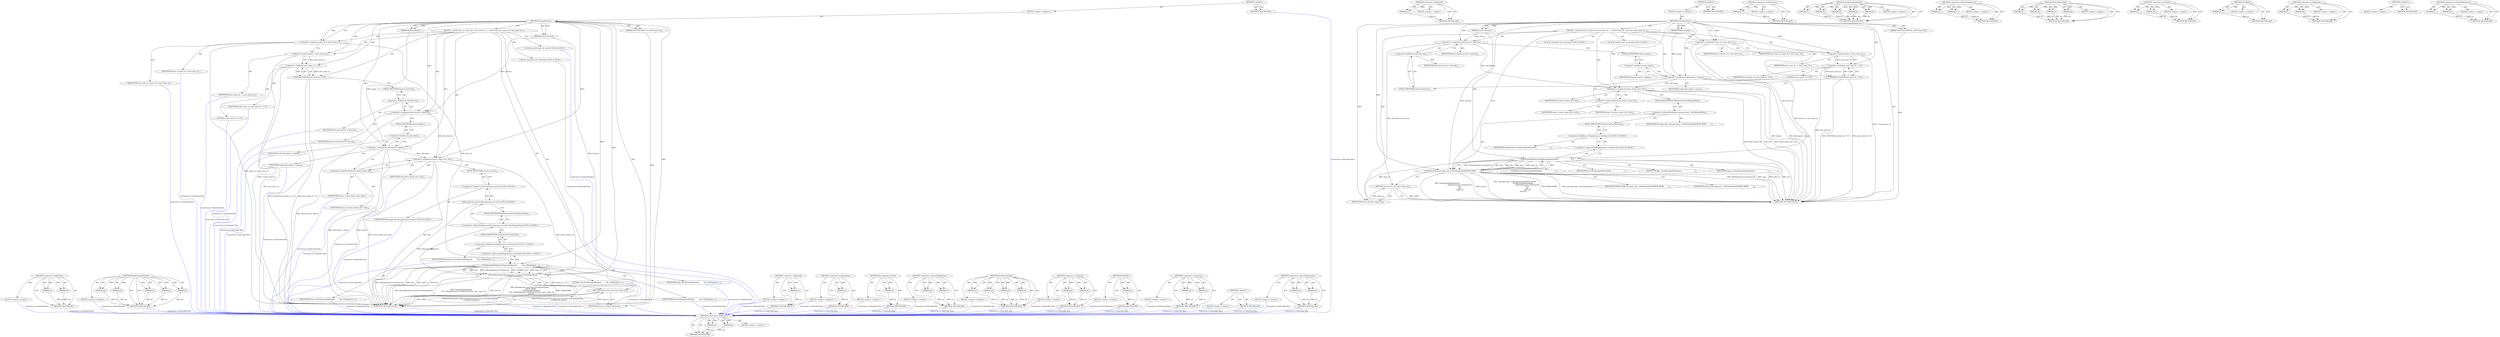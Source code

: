 digraph "&lt;operator&gt;.indirectIndexAccess" {
vulnerable_99 [label=<(METHOD,&lt;operator&gt;.fieldAccess)>];
vulnerable_100 [label=<(PARAM,p1)>];
vulnerable_101 [label=<(PARAM,p2)>];
vulnerable_102 [label=<(BLOCK,&lt;empty&gt;,&lt;empty&gt;)>];
vulnerable_103 [label=<(METHOD_RETURN,ANY)>];
vulnerable_129 [label=<(METHOD,&lt;operator&gt;.addressOf)>];
vulnerable_130 [label=<(PARAM,p1)>];
vulnerable_131 [label=<(BLOCK,&lt;empty&gt;,&lt;empty&gt;)>];
vulnerable_132 [label=<(METHOD_RETURN,ANY)>];
vulnerable_6 [label=<(METHOD,&lt;global&gt;)<SUB>1</SUB>>];
vulnerable_7 [label=<(BLOCK,&lt;empty&gt;,&lt;empty&gt;)<SUB>1</SUB>>];
vulnerable_8 [label=<(METHOD,ScheduleTimer)<SUB>1</SUB>>];
vulnerable_9 [label=<(PARAM,uint32 interval)<SUB>1</SUB>>];
vulnerable_10 [label=<(PARAM,NPBool repeat)<SUB>2</SUB>>];
vulnerable_11 [label=<(PARAM,void (*func)(NPP id, uint32 timer_id))<SUB>3</SUB>>];
vulnerable_12 [label=<(BLOCK,{
  uint32 timer_id;
  timer_id = next_timer_id...,{
  uint32 timer_id;
  timer_id = next_timer_id...)<SUB>3</SUB>>];
vulnerable_13 [label="<(LOCAL,uint32 timer_id: uint32)<SUB>4</SUB>>"];
vulnerable_14 [label=<(&lt;operator&gt;.assignment,timer_id = next_timer_id_)<SUB>5</SUB>>];
vulnerable_15 [label=<(IDENTIFIER,timer_id,timer_id = next_timer_id_)<SUB>5</SUB>>];
vulnerable_16 [label=<(IDENTIFIER,next_timer_id_,timer_id = next_timer_id_)<SUB>5</SUB>>];
vulnerable_17 [label=<(&lt;operator&gt;.preIncrement,++next_timer_id_)<SUB>6</SUB>>];
vulnerable_18 [label=<(IDENTIFIER,next_timer_id_,++next_timer_id_)<SUB>6</SUB>>];
vulnerable_19 [label=<(DCHECK,DCHECK(next_timer_id_ != 0))<SUB>7</SUB>>];
vulnerable_20 [label=<(&lt;operator&gt;.notEquals,next_timer_id_ != 0)<SUB>7</SUB>>];
vulnerable_21 [label=<(IDENTIFIER,next_timer_id_,next_timer_id_ != 0)<SUB>7</SUB>>];
vulnerable_22 [label=<(LITERAL,0,next_timer_id_ != 0)<SUB>7</SUB>>];
vulnerable_23 [label="<(LOCAL,TimerInfo info: TimerInfo)<SUB>9</SUB>>"];
vulnerable_24 [label=<(&lt;operator&gt;.assignment,info.interval = interval)<SUB>10</SUB>>];
vulnerable_25 [label=<(&lt;operator&gt;.fieldAccess,info.interval)<SUB>10</SUB>>];
vulnerable_26 [label=<(IDENTIFIER,info,info.interval = interval)<SUB>10</SUB>>];
vulnerable_27 [label=<(FIELD_IDENTIFIER,interval,interval)<SUB>10</SUB>>];
vulnerable_28 [label=<(IDENTIFIER,interval,info.interval = interval)<SUB>10</SUB>>];
vulnerable_29 [label=<(&lt;operator&gt;.assignment,info.repeat = repeat)<SUB>11</SUB>>];
vulnerable_30 [label=<(&lt;operator&gt;.fieldAccess,info.repeat)<SUB>11</SUB>>];
vulnerable_31 [label=<(IDENTIFIER,info,info.repeat = repeat)<SUB>11</SUB>>];
vulnerable_32 [label=<(FIELD_IDENTIFIER,repeat,repeat)<SUB>11</SUB>>];
vulnerable_33 [label=<(IDENTIFIER,repeat,info.repeat = repeat)<SUB>11</SUB>>];
vulnerable_34 [label=<(&lt;operator&gt;.assignment,timers_[timer_id] = info)<SUB>12</SUB>>];
vulnerable_35 [label=<(&lt;operator&gt;.indirectIndexAccess,timers_[timer_id])<SUB>12</SUB>>];
vulnerable_36 [label=<(IDENTIFIER,timers_,timers_[timer_id] = info)<SUB>12</SUB>>];
vulnerable_37 [label=<(IDENTIFIER,timer_id,timers_[timer_id] = info)<SUB>12</SUB>>];
vulnerable_38 [label=<(IDENTIFIER,info,timers_[timer_id] = info)<SUB>12</SUB>>];
vulnerable_39 [label=<(PostDelayedTask,message_loop_-&gt;PostDelayedTask(FROM_HERE,
     ...)<SUB>14</SUB>>];
vulnerable_40 [label=<(&lt;operator&gt;.indirectFieldAccess,message_loop_-&gt;PostDelayedTask)<SUB>14</SUB>>];
vulnerable_41 [label=<(IDENTIFIER,message_loop_,message_loop_-&gt;PostDelayedTask(FROM_HERE,
     ...)<SUB>14</SUB>>];
vulnerable_42 [label=<(FIELD_IDENTIFIER,PostDelayedTask,PostDelayedTask)<SUB>14</SUB>>];
vulnerable_43 [label=<(IDENTIFIER,FROM_HERE,message_loop_-&gt;PostDelayedTask(FROM_HERE,
     ...)<SUB>14</SUB>>];
vulnerable_44 [label=<(NewRunnableMethod,NewRunnableMethod(this,
                       ...)<SUB>15</SUB>>];
vulnerable_45 [label=<(LITERAL,this,NewRunnableMethod(this,
                       ...)<SUB>15</SUB>>];
vulnerable_46 [label="<(&lt;operator&gt;.addressOf,&amp;PluginInstance::OnTimerCall)<SUB>16</SUB>>"];
vulnerable_47 [label="<(&lt;operator&gt;.fieldAccess,PluginInstance::OnTimerCall)<SUB>16</SUB>>"];
vulnerable_48 [label=<(IDENTIFIER,PluginInstance,NewRunnableMethod(this,
                       ...)<SUB>16</SUB>>];
vulnerable_49 [label=<(FIELD_IDENTIFIER,OnTimerCall,OnTimerCall)<SUB>16</SUB>>];
vulnerable_50 [label=<(IDENTIFIER,func,NewRunnableMethod(this,
                       ...)<SUB>17</SUB>>];
vulnerable_51 [label=<(IDENTIFIER,npp_,NewRunnableMethod(this,
                       ...)<SUB>18</SUB>>];
vulnerable_52 [label=<(IDENTIFIER,timer_id,NewRunnableMethod(this,
                       ...)<SUB>19</SUB>>];
vulnerable_53 [label=<(IDENTIFIER,interval,message_loop_-&gt;PostDelayedTask(FROM_HERE,
     ...)<SUB>20</SUB>>];
vulnerable_54 [label=<(RETURN,return timer_id;,return timer_id;)<SUB>21</SUB>>];
vulnerable_55 [label=<(IDENTIFIER,timer_id,return timer_id;)<SUB>21</SUB>>];
vulnerable_56 [label=<(METHOD_RETURN,uint32)<SUB>1</SUB>>];
vulnerable_58 [label=<(METHOD_RETURN,ANY)<SUB>1</SUB>>];
vulnerable_86 [label=<(METHOD,&lt;operator&gt;.preIncrement)>];
vulnerable_87 [label=<(PARAM,p1)>];
vulnerable_88 [label=<(BLOCK,&lt;empty&gt;,&lt;empty&gt;)>];
vulnerable_89 [label=<(METHOD_RETURN,ANY)>];
vulnerable_121 [label=<(METHOD,NewRunnableMethod)>];
vulnerable_122 [label=<(PARAM,p1)>];
vulnerable_123 [label=<(PARAM,p2)>];
vulnerable_124 [label=<(PARAM,p3)>];
vulnerable_125 [label=<(PARAM,p4)>];
vulnerable_126 [label=<(PARAM,p5)>];
vulnerable_127 [label=<(BLOCK,&lt;empty&gt;,&lt;empty&gt;)>];
vulnerable_128 [label=<(METHOD_RETURN,ANY)>];
vulnerable_116 [label=<(METHOD,&lt;operator&gt;.indirectFieldAccess)>];
vulnerable_117 [label=<(PARAM,p1)>];
vulnerable_118 [label=<(PARAM,p2)>];
vulnerable_119 [label=<(BLOCK,&lt;empty&gt;,&lt;empty&gt;)>];
vulnerable_120 [label=<(METHOD_RETURN,ANY)>];
vulnerable_109 [label=<(METHOD,PostDelayedTask)>];
vulnerable_110 [label=<(PARAM,p1)>];
vulnerable_111 [label=<(PARAM,p2)>];
vulnerable_112 [label=<(PARAM,p3)>];
vulnerable_113 [label=<(PARAM,p4)>];
vulnerable_114 [label=<(BLOCK,&lt;empty&gt;,&lt;empty&gt;)>];
vulnerable_115 [label=<(METHOD_RETURN,ANY)>];
vulnerable_94 [label=<(METHOD,&lt;operator&gt;.notEquals)>];
vulnerable_95 [label=<(PARAM,p1)>];
vulnerable_96 [label=<(PARAM,p2)>];
vulnerable_97 [label=<(BLOCK,&lt;empty&gt;,&lt;empty&gt;)>];
vulnerable_98 [label=<(METHOD_RETURN,ANY)>];
vulnerable_90 [label=<(METHOD,DCHECK)>];
vulnerable_91 [label=<(PARAM,p1)>];
vulnerable_92 [label=<(BLOCK,&lt;empty&gt;,&lt;empty&gt;)>];
vulnerable_93 [label=<(METHOD_RETURN,ANY)>];
vulnerable_81 [label=<(METHOD,&lt;operator&gt;.assignment)>];
vulnerable_82 [label=<(PARAM,p1)>];
vulnerable_83 [label=<(PARAM,p2)>];
vulnerable_84 [label=<(BLOCK,&lt;empty&gt;,&lt;empty&gt;)>];
vulnerable_85 [label=<(METHOD_RETURN,ANY)>];
vulnerable_75 [label=<(METHOD,&lt;global&gt;)<SUB>1</SUB>>];
vulnerable_76 [label=<(BLOCK,&lt;empty&gt;,&lt;empty&gt;)>];
vulnerable_77 [label=<(METHOD_RETURN,ANY)>];
vulnerable_104 [label=<(METHOD,&lt;operator&gt;.indirectIndexAccess)>];
vulnerable_105 [label=<(PARAM,p1)>];
vulnerable_106 [label=<(PARAM,p2)>];
vulnerable_107 [label=<(BLOCK,&lt;empty&gt;,&lt;empty&gt;)>];
vulnerable_108 [label=<(METHOD_RETURN,ANY)>];
fixed_102 [label=<(METHOD,&lt;operator&gt;.fieldAccess)>];
fixed_103 [label=<(PARAM,p1)>];
fixed_104 [label=<(PARAM,p2)>];
fixed_105 [label=<(BLOCK,&lt;empty&gt;,&lt;empty&gt;)>];
fixed_106 [label=<(METHOD_RETURN,ANY)>];
fixed_128 [label=<(METHOD,NewRunnableMethod)>];
fixed_129 [label=<(PARAM,p1)>];
fixed_130 [label=<(PARAM,p2)>];
fixed_131 [label=<(PARAM,p3)>];
fixed_132 [label=<(PARAM,p4)>];
fixed_133 [label=<(PARAM,p5)>];
fixed_134 [label=<(BLOCK,&lt;empty&gt;,&lt;empty&gt;)>];
fixed_135 [label=<(METHOD_RETURN,ANY)>];
fixed_6 [label=<(METHOD,&lt;global&gt;)<SUB>1</SUB>>];
fixed_7 [label=<(BLOCK,&lt;empty&gt;,&lt;empty&gt;)<SUB>1</SUB>>];
fixed_8 [label=<(METHOD,ScheduleTimer)<SUB>1</SUB>>];
fixed_9 [label=<(PARAM,uint32 interval)<SUB>1</SUB>>];
fixed_10 [label=<(PARAM,NPBool repeat)<SUB>2</SUB>>];
fixed_11 [label=<(PARAM,void (*func)(NPP id, uint32 timer_id))<SUB>3</SUB>>];
fixed_12 [label=<(BLOCK,{
  uint32 timer_id;
  timer_id = next_timer_id...,{
  uint32 timer_id;
  timer_id = next_timer_id...)<SUB>3</SUB>>];
fixed_13 [label="<(LOCAL,uint32 timer_id: uint32)<SUB>4</SUB>>"];
fixed_14 [label=<(&lt;operator&gt;.assignment,timer_id = next_timer_id_)<SUB>5</SUB>>];
fixed_15 [label=<(IDENTIFIER,timer_id,timer_id = next_timer_id_)<SUB>5</SUB>>];
fixed_16 [label=<(IDENTIFIER,next_timer_id_,timer_id = next_timer_id_)<SUB>5</SUB>>];
fixed_17 [label=<(&lt;operator&gt;.preIncrement,++next_timer_id_)<SUB>6</SUB>>];
fixed_18 [label=<(IDENTIFIER,next_timer_id_,++next_timer_id_)<SUB>6</SUB>>];
fixed_19 [label=<(DCHECK,DCHECK(next_timer_id_ != 0))<SUB>7</SUB>>];
fixed_20 [label=<(&lt;operator&gt;.notEquals,next_timer_id_ != 0)<SUB>7</SUB>>];
fixed_21 [label=<(IDENTIFIER,next_timer_id_,next_timer_id_ != 0)<SUB>7</SUB>>];
fixed_22 [label=<(LITERAL,0,next_timer_id_ != 0)<SUB>7</SUB>>];
fixed_23 [label="<(LOCAL,TimerInfo info: TimerInfo)<SUB>9</SUB>>"];
fixed_24 [label=<(&lt;operator&gt;.assignment,info.interval = interval)<SUB>10</SUB>>];
fixed_25 [label=<(&lt;operator&gt;.fieldAccess,info.interval)<SUB>10</SUB>>];
fixed_26 [label=<(IDENTIFIER,info,info.interval = interval)<SUB>10</SUB>>];
fixed_27 [label=<(FIELD_IDENTIFIER,interval,interval)<SUB>10</SUB>>];
fixed_28 [label=<(IDENTIFIER,interval,info.interval = interval)<SUB>10</SUB>>];
fixed_29 [label=<(&lt;operator&gt;.assignment,info.repeat = repeat)<SUB>11</SUB>>];
fixed_30 [label=<(&lt;operator&gt;.fieldAccess,info.repeat)<SUB>11</SUB>>];
fixed_31 [label=<(IDENTIFIER,info,info.repeat = repeat)<SUB>11</SUB>>];
fixed_32 [label=<(FIELD_IDENTIFIER,repeat,repeat)<SUB>11</SUB>>];
fixed_33 [label=<(IDENTIFIER,repeat,info.repeat = repeat)<SUB>11</SUB>>];
fixed_34 [label=<(&lt;operator&gt;.assignment,timers_[timer_id] = info)<SUB>12</SUB>>];
fixed_35 [label=<(&lt;operator&gt;.indirectIndexAccess,timers_[timer_id])<SUB>12</SUB>>];
fixed_36 [label=<(IDENTIFIER,timers_,timers_[timer_id] = info)<SUB>12</SUB>>];
fixed_37 [label=<(IDENTIFIER,timer_id,timers_[timer_id] = info)<SUB>12</SUB>>];
fixed_38 [label=<(IDENTIFIER,info,timers_[timer_id] = info)<SUB>12</SUB>>];
fixed_39 [label="<(PostDelayedTask,MessageLoop::current()-&gt;PostDelayedTask(
      ...)<SUB>14</SUB>>"];
fixed_40 [label="<(&lt;operator&gt;.indirectFieldAccess,MessageLoop::current()-&gt;PostDelayedTask)<SUB>14</SUB>>"];
fixed_41 [label="<(MessageLoop.current,MessageLoop::current())<SUB>14</SUB>>"];
fixed_42 [label="<(&lt;operator&gt;.fieldAccess,MessageLoop::current)<SUB>14</SUB>>"];
fixed_43 [label="<(IDENTIFIER,MessageLoop,MessageLoop::current())<SUB>14</SUB>>"];
fixed_44 [label=<(FIELD_IDENTIFIER,current,current)<SUB>14</SUB>>];
fixed_45 [label=<(FIELD_IDENTIFIER,PostDelayedTask,PostDelayedTask)<SUB>14</SUB>>];
fixed_46 [label="<(IDENTIFIER,FROM_HERE,MessageLoop::current()-&gt;PostDelayedTask(
      ...)<SUB>15</SUB>>"];
fixed_47 [label=<(NewRunnableMethod,NewRunnableMethod(
          this, &amp;PluginInsta...)<SUB>16</SUB>>];
fixed_48 [label=<(LITERAL,this,NewRunnableMethod(
          this, &amp;PluginInsta...)<SUB>17</SUB>>];
fixed_49 [label="<(&lt;operator&gt;.addressOf,&amp;PluginInstance::OnTimerCall)<SUB>17</SUB>>"];
fixed_50 [label="<(&lt;operator&gt;.fieldAccess,PluginInstance::OnTimerCall)<SUB>17</SUB>>"];
fixed_51 [label=<(IDENTIFIER,PluginInstance,NewRunnableMethod(
          this, &amp;PluginInsta...)<SUB>17</SUB>>];
fixed_52 [label=<(FIELD_IDENTIFIER,OnTimerCall,OnTimerCall)<SUB>17</SUB>>];
fixed_53 [label=<(IDENTIFIER,func,NewRunnableMethod(
          this, &amp;PluginInsta...)<SUB>17</SUB>>];
fixed_54 [label=<(IDENTIFIER,npp_,NewRunnableMethod(
          this, &amp;PluginInsta...)<SUB>17</SUB>>];
fixed_55 [label=<(IDENTIFIER,timer_id,NewRunnableMethod(
          this, &amp;PluginInsta...)<SUB>17</SUB>>];
fixed_56 [label="<(IDENTIFIER,interval,MessageLoop::current()-&gt;PostDelayedTask(
      ...)<SUB>18</SUB>>"];
fixed_57 [label=<(RETURN,return timer_id;,return timer_id;)<SUB>19</SUB>>];
fixed_58 [label=<(IDENTIFIER,timer_id,return timer_id;)<SUB>19</SUB>>];
fixed_59 [label=<(METHOD_RETURN,uint32)<SUB>1</SUB>>];
fixed_61 [label=<(METHOD_RETURN,ANY)<SUB>1</SUB>>];
fixed_136 [label=<(METHOD,&lt;operator&gt;.addressOf)>];
fixed_137 [label=<(PARAM,p1)>];
fixed_138 [label=<(BLOCK,&lt;empty&gt;,&lt;empty&gt;)>];
fixed_139 [label=<(METHOD_RETURN,ANY)>];
fixed_89 [label=<(METHOD,&lt;operator&gt;.preIncrement)>];
fixed_90 [label=<(PARAM,p1)>];
fixed_91 [label=<(BLOCK,&lt;empty&gt;,&lt;empty&gt;)>];
fixed_92 [label=<(METHOD_RETURN,ANY)>];
fixed_124 [label=<(METHOD,MessageLoop.current)>];
fixed_125 [label=<(PARAM,p1)>];
fixed_126 [label=<(BLOCK,&lt;empty&gt;,&lt;empty&gt;)>];
fixed_127 [label=<(METHOD_RETURN,ANY)>];
fixed_119 [label=<(METHOD,&lt;operator&gt;.indirectFieldAccess)>];
fixed_120 [label=<(PARAM,p1)>];
fixed_121 [label=<(PARAM,p2)>];
fixed_122 [label=<(BLOCK,&lt;empty&gt;,&lt;empty&gt;)>];
fixed_123 [label=<(METHOD_RETURN,ANY)>];
fixed_112 [label=<(METHOD,PostDelayedTask)>];
fixed_113 [label=<(PARAM,p1)>];
fixed_114 [label=<(PARAM,p2)>];
fixed_115 [label=<(PARAM,p3)>];
fixed_116 [label=<(PARAM,p4)>];
fixed_117 [label=<(BLOCK,&lt;empty&gt;,&lt;empty&gt;)>];
fixed_118 [label=<(METHOD_RETURN,ANY)>];
fixed_97 [label=<(METHOD,&lt;operator&gt;.notEquals)>];
fixed_98 [label=<(PARAM,p1)>];
fixed_99 [label=<(PARAM,p2)>];
fixed_100 [label=<(BLOCK,&lt;empty&gt;,&lt;empty&gt;)>];
fixed_101 [label=<(METHOD_RETURN,ANY)>];
fixed_93 [label=<(METHOD,DCHECK)>];
fixed_94 [label=<(PARAM,p1)>];
fixed_95 [label=<(BLOCK,&lt;empty&gt;,&lt;empty&gt;)>];
fixed_96 [label=<(METHOD_RETURN,ANY)>];
fixed_84 [label=<(METHOD,&lt;operator&gt;.assignment)>];
fixed_85 [label=<(PARAM,p1)>];
fixed_86 [label=<(PARAM,p2)>];
fixed_87 [label=<(BLOCK,&lt;empty&gt;,&lt;empty&gt;)>];
fixed_88 [label=<(METHOD_RETURN,ANY)>];
fixed_78 [label=<(METHOD,&lt;global&gt;)<SUB>1</SUB>>];
fixed_79 [label=<(BLOCK,&lt;empty&gt;,&lt;empty&gt;)>];
fixed_80 [label=<(METHOD_RETURN,ANY)>];
fixed_107 [label=<(METHOD,&lt;operator&gt;.indirectIndexAccess)>];
fixed_108 [label=<(PARAM,p1)>];
fixed_109 [label=<(PARAM,p2)>];
fixed_110 [label=<(BLOCK,&lt;empty&gt;,&lt;empty&gt;)>];
fixed_111 [label=<(METHOD_RETURN,ANY)>];
vulnerable_99 -> vulnerable_100  [key=0, label="AST: "];
vulnerable_99 -> vulnerable_100  [key=1, label="DDG: "];
vulnerable_99 -> vulnerable_102  [key=0, label="AST: "];
vulnerable_99 -> vulnerable_101  [key=0, label="AST: "];
vulnerable_99 -> vulnerable_101  [key=1, label="DDG: "];
vulnerable_99 -> vulnerable_103  [key=0, label="AST: "];
vulnerable_99 -> vulnerable_103  [key=1, label="CFG: "];
vulnerable_100 -> vulnerable_103  [key=0, label="DDG: p1"];
vulnerable_101 -> vulnerable_103  [key=0, label="DDG: p2"];
vulnerable_129 -> vulnerable_130  [key=0, label="AST: "];
vulnerable_129 -> vulnerable_130  [key=1, label="DDG: "];
vulnerable_129 -> vulnerable_131  [key=0, label="AST: "];
vulnerable_129 -> vulnerable_132  [key=0, label="AST: "];
vulnerable_129 -> vulnerable_132  [key=1, label="CFG: "];
vulnerable_130 -> vulnerable_132  [key=0, label="DDG: p1"];
vulnerable_6 -> vulnerable_7  [key=0, label="AST: "];
vulnerable_6 -> vulnerable_58  [key=0, label="AST: "];
vulnerable_6 -> vulnerable_58  [key=1, label="CFG: "];
vulnerable_7 -> vulnerable_8  [key=0, label="AST: "];
vulnerable_8 -> vulnerable_9  [key=0, label="AST: "];
vulnerable_8 -> vulnerable_9  [key=1, label="DDG: "];
vulnerable_8 -> vulnerable_10  [key=0, label="AST: "];
vulnerable_8 -> vulnerable_10  [key=1, label="DDG: "];
vulnerable_8 -> vulnerable_11  [key=0, label="AST: "];
vulnerable_8 -> vulnerable_11  [key=1, label="DDG: "];
vulnerable_8 -> vulnerable_12  [key=0, label="AST: "];
vulnerable_8 -> vulnerable_56  [key=0, label="AST: "];
vulnerable_8 -> vulnerable_14  [key=0, label="CFG: "];
vulnerable_8 -> vulnerable_14  [key=1, label="DDG: "];
vulnerable_8 -> vulnerable_24  [key=0, label="DDG: "];
vulnerable_8 -> vulnerable_29  [key=0, label="DDG: "];
vulnerable_8 -> vulnerable_34  [key=0, label="DDG: "];
vulnerable_8 -> vulnerable_17  [key=0, label="DDG: "];
vulnerable_8 -> vulnerable_39  [key=0, label="DDG: "];
vulnerable_8 -> vulnerable_55  [key=0, label="DDG: "];
vulnerable_8 -> vulnerable_20  [key=0, label="DDG: "];
vulnerable_8 -> vulnerable_44  [key=0, label="DDG: "];
vulnerable_9 -> vulnerable_24  [key=0, label="DDG: interval"];
vulnerable_9 -> vulnerable_39  [key=0, label="DDG: interval"];
vulnerable_10 -> vulnerable_29  [key=0, label="DDG: repeat"];
vulnerable_11 -> vulnerable_56  [key=0, label="DDG: "];
vulnerable_12 -> vulnerable_13  [key=0, label="AST: "];
vulnerable_12 -> vulnerable_14  [key=0, label="AST: "];
vulnerable_12 -> vulnerable_17  [key=0, label="AST: "];
vulnerable_12 -> vulnerable_19  [key=0, label="AST: "];
vulnerable_12 -> vulnerable_23  [key=0, label="AST: "];
vulnerable_12 -> vulnerable_24  [key=0, label="AST: "];
vulnerable_12 -> vulnerable_29  [key=0, label="AST: "];
vulnerable_12 -> vulnerable_34  [key=0, label="AST: "];
vulnerable_12 -> vulnerable_39  [key=0, label="AST: "];
vulnerable_12 -> vulnerable_54  [key=0, label="AST: "];
vulnerable_14 -> vulnerable_15  [key=0, label="AST: "];
vulnerable_14 -> vulnerable_16  [key=0, label="AST: "];
vulnerable_14 -> vulnerable_17  [key=0, label="CFG: "];
vulnerable_14 -> vulnerable_56  [key=0, label="DDG: timer_id = next_timer_id_"];
vulnerable_14 -> vulnerable_44  [key=0, label="DDG: timer_id"];
vulnerable_17 -> vulnerable_18  [key=0, label="AST: "];
vulnerable_17 -> vulnerable_20  [key=0, label="CFG: "];
vulnerable_17 -> vulnerable_20  [key=1, label="DDG: next_timer_id_"];
vulnerable_17 -> vulnerable_56  [key=0, label="DDG: ++next_timer_id_"];
vulnerable_19 -> vulnerable_20  [key=0, label="AST: "];
vulnerable_19 -> vulnerable_27  [key=0, label="CFG: "];
vulnerable_19 -> vulnerable_56  [key=0, label="DDG: next_timer_id_ != 0"];
vulnerable_19 -> vulnerable_56  [key=1, label="DDG: DCHECK(next_timer_id_ != 0)"];
vulnerable_20 -> vulnerable_21  [key=0, label="AST: "];
vulnerable_20 -> vulnerable_22  [key=0, label="AST: "];
vulnerable_20 -> vulnerable_19  [key=0, label="CFG: "];
vulnerable_20 -> vulnerable_19  [key=1, label="DDG: next_timer_id_"];
vulnerable_20 -> vulnerable_19  [key=2, label="DDG: 0"];
vulnerable_20 -> vulnerable_56  [key=0, label="DDG: next_timer_id_"];
vulnerable_24 -> vulnerable_25  [key=0, label="AST: "];
vulnerable_24 -> vulnerable_28  [key=0, label="AST: "];
vulnerable_24 -> vulnerable_32  [key=0, label="CFG: "];
vulnerable_24 -> vulnerable_56  [key=0, label="DDG: info.interval = interval"];
vulnerable_24 -> vulnerable_34  [key=0, label="DDG: info.interval"];
vulnerable_25 -> vulnerable_26  [key=0, label="AST: "];
vulnerable_25 -> vulnerable_27  [key=0, label="AST: "];
vulnerable_25 -> vulnerable_24  [key=0, label="CFG: "];
vulnerable_27 -> vulnerable_25  [key=0, label="CFG: "];
vulnerable_29 -> vulnerable_30  [key=0, label="AST: "];
vulnerable_29 -> vulnerable_33  [key=0, label="AST: "];
vulnerable_29 -> vulnerable_35  [key=0, label="CFG: "];
vulnerable_29 -> vulnerable_56  [key=0, label="DDG: repeat"];
vulnerable_29 -> vulnerable_56  [key=1, label="DDG: info.repeat = repeat"];
vulnerable_29 -> vulnerable_34  [key=0, label="DDG: info.repeat"];
vulnerable_30 -> vulnerable_31  [key=0, label="AST: "];
vulnerable_30 -> vulnerable_32  [key=0, label="AST: "];
vulnerable_30 -> vulnerable_29  [key=0, label="CFG: "];
vulnerable_32 -> vulnerable_30  [key=0, label="CFG: "];
vulnerable_34 -> vulnerable_35  [key=0, label="AST: "];
vulnerable_34 -> vulnerable_38  [key=0, label="AST: "];
vulnerable_34 -> vulnerable_42  [key=0, label="CFG: "];
vulnerable_34 -> vulnerable_56  [key=0, label="DDG: timers_[timer_id]"];
vulnerable_34 -> vulnerable_56  [key=1, label="DDG: info"];
vulnerable_34 -> vulnerable_56  [key=2, label="DDG: timers_[timer_id] = info"];
vulnerable_35 -> vulnerable_36  [key=0, label="AST: "];
vulnerable_35 -> vulnerable_37  [key=0, label="AST: "];
vulnerable_35 -> vulnerable_34  [key=0, label="CFG: "];
vulnerable_39 -> vulnerable_40  [key=0, label="AST: "];
vulnerable_39 -> vulnerable_43  [key=0, label="AST: "];
vulnerable_39 -> vulnerable_44  [key=0, label="AST: "];
vulnerable_39 -> vulnerable_53  [key=0, label="AST: "];
vulnerable_39 -> vulnerable_54  [key=0, label="CFG: "];
vulnerable_39 -> vulnerable_56  [key=0, label="DDG: message_loop_-&gt;PostDelayedTask"];
vulnerable_39 -> vulnerable_56  [key=1, label="DDG: NewRunnableMethod(this,
                                                   &amp;PluginInstance::OnTimerCall,
                                                   func,
                                                   npp_,
                                                   timer_id)"];
vulnerable_39 -> vulnerable_56  [key=2, label="DDG: interval"];
vulnerable_39 -> vulnerable_56  [key=3, label="DDG: message_loop_-&gt;PostDelayedTask(FROM_HERE,
                                 NewRunnableMethod(this,
                                                   &amp;PluginInstance::OnTimerCall,
                                                   func,
                                                   npp_,
                                                   timer_id),
                                 interval)"];
vulnerable_39 -> vulnerable_56  [key=4, label="DDG: FROM_HERE"];
vulnerable_40 -> vulnerable_41  [key=0, label="AST: "];
vulnerable_40 -> vulnerable_42  [key=0, label="AST: "];
vulnerable_40 -> vulnerable_49  [key=0, label="CFG: "];
vulnerable_42 -> vulnerable_40  [key=0, label="CFG: "];
vulnerable_44 -> vulnerable_45  [key=0, label="AST: "];
vulnerable_44 -> vulnerable_46  [key=0, label="AST: "];
vulnerable_44 -> vulnerable_50  [key=0, label="AST: "];
vulnerable_44 -> vulnerable_51  [key=0, label="AST: "];
vulnerable_44 -> vulnerable_52  [key=0, label="AST: "];
vulnerable_44 -> vulnerable_39  [key=0, label="CFG: "];
vulnerable_44 -> vulnerable_39  [key=1, label="DDG: &amp;PluginInstance::OnTimerCall"];
vulnerable_44 -> vulnerable_39  [key=2, label="DDG: this"];
vulnerable_44 -> vulnerable_39  [key=3, label="DDG: func"];
vulnerable_44 -> vulnerable_39  [key=4, label="DDG: timer_id"];
vulnerable_44 -> vulnerable_39  [key=5, label="DDG: npp_"];
vulnerable_44 -> vulnerable_56  [key=0, label="DDG: &amp;PluginInstance::OnTimerCall"];
vulnerable_44 -> vulnerable_56  [key=1, label="DDG: npp_"];
vulnerable_44 -> vulnerable_56  [key=2, label="DDG: timer_id"];
vulnerable_44 -> vulnerable_56  [key=3, label="DDG: func"];
vulnerable_44 -> vulnerable_55  [key=0, label="DDG: timer_id"];
vulnerable_46 -> vulnerable_47  [key=0, label="AST: "];
vulnerable_46 -> vulnerable_44  [key=0, label="CFG: "];
vulnerable_47 -> vulnerable_48  [key=0, label="AST: "];
vulnerable_47 -> vulnerable_49  [key=0, label="AST: "];
vulnerable_47 -> vulnerable_46  [key=0, label="CFG: "];
vulnerable_49 -> vulnerable_47  [key=0, label="CFG: "];
vulnerable_54 -> vulnerable_55  [key=0, label="AST: "];
vulnerable_54 -> vulnerable_56  [key=0, label="CFG: "];
vulnerable_54 -> vulnerable_56  [key=1, label="DDG: &lt;RET&gt;"];
vulnerable_55 -> vulnerable_54  [key=0, label="DDG: timer_id"];
vulnerable_86 -> vulnerable_87  [key=0, label="AST: "];
vulnerable_86 -> vulnerable_87  [key=1, label="DDG: "];
vulnerable_86 -> vulnerable_88  [key=0, label="AST: "];
vulnerable_86 -> vulnerable_89  [key=0, label="AST: "];
vulnerable_86 -> vulnerable_89  [key=1, label="CFG: "];
vulnerable_87 -> vulnerable_89  [key=0, label="DDG: p1"];
vulnerable_121 -> vulnerable_122  [key=0, label="AST: "];
vulnerable_121 -> vulnerable_122  [key=1, label="DDG: "];
vulnerable_121 -> vulnerable_127  [key=0, label="AST: "];
vulnerable_121 -> vulnerable_123  [key=0, label="AST: "];
vulnerable_121 -> vulnerable_123  [key=1, label="DDG: "];
vulnerable_121 -> vulnerable_128  [key=0, label="AST: "];
vulnerable_121 -> vulnerable_128  [key=1, label="CFG: "];
vulnerable_121 -> vulnerable_124  [key=0, label="AST: "];
vulnerable_121 -> vulnerable_124  [key=1, label="DDG: "];
vulnerable_121 -> vulnerable_125  [key=0, label="AST: "];
vulnerable_121 -> vulnerable_125  [key=1, label="DDG: "];
vulnerable_121 -> vulnerable_126  [key=0, label="AST: "];
vulnerable_121 -> vulnerable_126  [key=1, label="DDG: "];
vulnerable_122 -> vulnerable_128  [key=0, label="DDG: p1"];
vulnerable_123 -> vulnerable_128  [key=0, label="DDG: p2"];
vulnerable_124 -> vulnerable_128  [key=0, label="DDG: p3"];
vulnerable_125 -> vulnerable_128  [key=0, label="DDG: p4"];
vulnerable_126 -> vulnerable_128  [key=0, label="DDG: p5"];
vulnerable_116 -> vulnerable_117  [key=0, label="AST: "];
vulnerable_116 -> vulnerable_117  [key=1, label="DDG: "];
vulnerable_116 -> vulnerable_119  [key=0, label="AST: "];
vulnerable_116 -> vulnerable_118  [key=0, label="AST: "];
vulnerable_116 -> vulnerable_118  [key=1, label="DDG: "];
vulnerable_116 -> vulnerable_120  [key=0, label="AST: "];
vulnerable_116 -> vulnerable_120  [key=1, label="CFG: "];
vulnerable_117 -> vulnerable_120  [key=0, label="DDG: p1"];
vulnerable_118 -> vulnerable_120  [key=0, label="DDG: p2"];
vulnerable_109 -> vulnerable_110  [key=0, label="AST: "];
vulnerable_109 -> vulnerable_110  [key=1, label="DDG: "];
vulnerable_109 -> vulnerable_114  [key=0, label="AST: "];
vulnerable_109 -> vulnerable_111  [key=0, label="AST: "];
vulnerable_109 -> vulnerable_111  [key=1, label="DDG: "];
vulnerable_109 -> vulnerable_115  [key=0, label="AST: "];
vulnerable_109 -> vulnerable_115  [key=1, label="CFG: "];
vulnerable_109 -> vulnerable_112  [key=0, label="AST: "];
vulnerable_109 -> vulnerable_112  [key=1, label="DDG: "];
vulnerable_109 -> vulnerable_113  [key=0, label="AST: "];
vulnerable_109 -> vulnerable_113  [key=1, label="DDG: "];
vulnerable_110 -> vulnerable_115  [key=0, label="DDG: p1"];
vulnerable_111 -> vulnerable_115  [key=0, label="DDG: p2"];
vulnerable_112 -> vulnerable_115  [key=0, label="DDG: p3"];
vulnerable_113 -> vulnerable_115  [key=0, label="DDG: p4"];
vulnerable_94 -> vulnerable_95  [key=0, label="AST: "];
vulnerable_94 -> vulnerable_95  [key=1, label="DDG: "];
vulnerable_94 -> vulnerable_97  [key=0, label="AST: "];
vulnerable_94 -> vulnerable_96  [key=0, label="AST: "];
vulnerable_94 -> vulnerable_96  [key=1, label="DDG: "];
vulnerable_94 -> vulnerable_98  [key=0, label="AST: "];
vulnerable_94 -> vulnerable_98  [key=1, label="CFG: "];
vulnerable_95 -> vulnerable_98  [key=0, label="DDG: p1"];
vulnerable_96 -> vulnerable_98  [key=0, label="DDG: p2"];
vulnerable_90 -> vulnerable_91  [key=0, label="AST: "];
vulnerable_90 -> vulnerable_91  [key=1, label="DDG: "];
vulnerable_90 -> vulnerable_92  [key=0, label="AST: "];
vulnerable_90 -> vulnerable_93  [key=0, label="AST: "];
vulnerable_90 -> vulnerable_93  [key=1, label="CFG: "];
vulnerable_91 -> vulnerable_93  [key=0, label="DDG: p1"];
vulnerable_81 -> vulnerable_82  [key=0, label="AST: "];
vulnerable_81 -> vulnerable_82  [key=1, label="DDG: "];
vulnerable_81 -> vulnerable_84  [key=0, label="AST: "];
vulnerable_81 -> vulnerable_83  [key=0, label="AST: "];
vulnerable_81 -> vulnerable_83  [key=1, label="DDG: "];
vulnerable_81 -> vulnerable_85  [key=0, label="AST: "];
vulnerable_81 -> vulnerable_85  [key=1, label="CFG: "];
vulnerable_82 -> vulnerable_85  [key=0, label="DDG: p1"];
vulnerable_83 -> vulnerable_85  [key=0, label="DDG: p2"];
vulnerable_75 -> vulnerable_76  [key=0, label="AST: "];
vulnerable_75 -> vulnerable_77  [key=0, label="AST: "];
vulnerable_75 -> vulnerable_77  [key=1, label="CFG: "];
vulnerable_104 -> vulnerable_105  [key=0, label="AST: "];
vulnerable_104 -> vulnerable_105  [key=1, label="DDG: "];
vulnerable_104 -> vulnerable_107  [key=0, label="AST: "];
vulnerable_104 -> vulnerable_106  [key=0, label="AST: "];
vulnerable_104 -> vulnerable_106  [key=1, label="DDG: "];
vulnerable_104 -> vulnerable_108  [key=0, label="AST: "];
vulnerable_104 -> vulnerable_108  [key=1, label="CFG: "];
vulnerable_105 -> vulnerable_108  [key=0, label="DDG: p1"];
vulnerable_106 -> vulnerable_108  [key=0, label="DDG: p2"];
fixed_102 -> fixed_103  [key=0, label="AST: "];
fixed_102 -> fixed_103  [key=1, label="DDG: "];
fixed_102 -> fixed_105  [key=0, label="AST: "];
fixed_102 -> fixed_104  [key=0, label="AST: "];
fixed_102 -> fixed_104  [key=1, label="DDG: "];
fixed_102 -> fixed_106  [key=0, label="AST: "];
fixed_102 -> fixed_106  [key=1, label="CFG: "];
fixed_103 -> fixed_106  [key=0, label="DDG: p1"];
fixed_104 -> fixed_106  [key=0, label="DDG: p2"];
fixed_105 -> vulnerable_99  [color=blue, key=0, label="Connection to Vulnerable Root", penwidth="2.0", style=dashed];
fixed_106 -> vulnerable_99  [color=blue, key=0, label="Connection to Vulnerable Root", penwidth="2.0", style=dashed];
fixed_128 -> fixed_129  [key=0, label="AST: "];
fixed_128 -> fixed_129  [key=1, label="DDG: "];
fixed_128 -> fixed_134  [key=0, label="AST: "];
fixed_128 -> fixed_130  [key=0, label="AST: "];
fixed_128 -> fixed_130  [key=1, label="DDG: "];
fixed_128 -> fixed_135  [key=0, label="AST: "];
fixed_128 -> fixed_135  [key=1, label="CFG: "];
fixed_128 -> fixed_131  [key=0, label="AST: "];
fixed_128 -> fixed_131  [key=1, label="DDG: "];
fixed_128 -> fixed_132  [key=0, label="AST: "];
fixed_128 -> fixed_132  [key=1, label="DDG: "];
fixed_128 -> fixed_133  [key=0, label="AST: "];
fixed_128 -> fixed_133  [key=1, label="DDG: "];
fixed_129 -> fixed_135  [key=0, label="DDG: p1"];
fixed_130 -> fixed_135  [key=0, label="DDG: p2"];
fixed_131 -> fixed_135  [key=0, label="DDG: p3"];
fixed_132 -> fixed_135  [key=0, label="DDG: p4"];
fixed_133 -> fixed_135  [key=0, label="DDG: p5"];
fixed_134 -> vulnerable_99  [color=blue, key=0, label="Connection to Vulnerable Root", penwidth="2.0", style=dashed];
fixed_135 -> vulnerable_99  [color=blue, key=0, label="Connection to Vulnerable Root", penwidth="2.0", style=dashed];
fixed_6 -> fixed_7  [key=0, label="AST: "];
fixed_6 -> fixed_61  [key=0, label="AST: "];
fixed_6 -> fixed_61  [key=1, label="CFG: "];
fixed_7 -> fixed_8  [key=0, label="AST: "];
fixed_8 -> fixed_9  [key=0, label="AST: "];
fixed_8 -> fixed_9  [key=1, label="DDG: "];
fixed_8 -> fixed_10  [key=0, label="AST: "];
fixed_8 -> fixed_10  [key=1, label="DDG: "];
fixed_8 -> fixed_11  [key=0, label="AST: "];
fixed_8 -> fixed_11  [key=1, label="DDG: "];
fixed_8 -> fixed_12  [key=0, label="AST: "];
fixed_8 -> fixed_59  [key=0, label="AST: "];
fixed_8 -> fixed_14  [key=0, label="CFG: "];
fixed_8 -> fixed_14  [key=1, label="DDG: "];
fixed_8 -> fixed_24  [key=0, label="DDG: "];
fixed_8 -> fixed_29  [key=0, label="DDG: "];
fixed_8 -> fixed_34  [key=0, label="DDG: "];
fixed_8 -> fixed_17  [key=0, label="DDG: "];
fixed_8 -> fixed_39  [key=0, label="DDG: "];
fixed_8 -> fixed_58  [key=0, label="DDG: "];
fixed_8 -> fixed_20  [key=0, label="DDG: "];
fixed_8 -> fixed_47  [key=0, label="DDG: "];
fixed_9 -> fixed_24  [key=0, label="DDG: interval"];
fixed_9 -> fixed_39  [key=0, label="DDG: interval"];
fixed_10 -> fixed_29  [key=0, label="DDG: repeat"];
fixed_11 -> fixed_59  [key=0, label="DDG: "];
fixed_12 -> fixed_13  [key=0, label="AST: "];
fixed_12 -> fixed_14  [key=0, label="AST: "];
fixed_12 -> fixed_17  [key=0, label="AST: "];
fixed_12 -> fixed_19  [key=0, label="AST: "];
fixed_12 -> fixed_23  [key=0, label="AST: "];
fixed_12 -> fixed_24  [key=0, label="AST: "];
fixed_12 -> fixed_29  [key=0, label="AST: "];
fixed_12 -> fixed_34  [key=0, label="AST: "];
fixed_12 -> fixed_39  [key=0, label="AST: "];
fixed_12 -> fixed_57  [key=0, label="AST: "];
fixed_13 -> vulnerable_99  [color=blue, key=0, label="Connection to Vulnerable Root", penwidth="2.0", style=dashed];
fixed_14 -> fixed_15  [key=0, label="AST: "];
fixed_14 -> fixed_16  [key=0, label="AST: "];
fixed_14 -> fixed_17  [key=0, label="CFG: "];
fixed_14 -> fixed_59  [key=0, label="DDG: timer_id = next_timer_id_"];
fixed_14 -> fixed_47  [key=0, label="DDG: timer_id"];
fixed_15 -> vulnerable_99  [color=blue, key=0, label="Connection to Vulnerable Root", penwidth="2.0", style=dashed];
fixed_16 -> vulnerable_99  [color=blue, key=0, label="Connection to Vulnerable Root", penwidth="2.0", style=dashed];
fixed_17 -> fixed_18  [key=0, label="AST: "];
fixed_17 -> fixed_20  [key=0, label="CFG: "];
fixed_17 -> fixed_20  [key=1, label="DDG: next_timer_id_"];
fixed_17 -> fixed_59  [key=0, label="DDG: ++next_timer_id_"];
fixed_18 -> vulnerable_99  [color=blue, key=0, label="Connection to Vulnerable Root", penwidth="2.0", style=dashed];
fixed_19 -> fixed_20  [key=0, label="AST: "];
fixed_19 -> fixed_27  [key=0, label="CFG: "];
fixed_19 -> fixed_59  [key=0, label="DDG: next_timer_id_ != 0"];
fixed_19 -> fixed_59  [key=1, label="DDG: DCHECK(next_timer_id_ != 0)"];
fixed_20 -> fixed_21  [key=0, label="AST: "];
fixed_20 -> fixed_22  [key=0, label="AST: "];
fixed_20 -> fixed_19  [key=0, label="CFG: "];
fixed_20 -> fixed_19  [key=1, label="DDG: next_timer_id_"];
fixed_20 -> fixed_19  [key=2, label="DDG: 0"];
fixed_20 -> fixed_59  [key=0, label="DDG: next_timer_id_"];
fixed_21 -> vulnerable_99  [color=blue, key=0, label="Connection to Vulnerable Root", penwidth="2.0", style=dashed];
fixed_22 -> vulnerable_99  [color=blue, key=0, label="Connection to Vulnerable Root", penwidth="2.0", style=dashed];
fixed_23 -> vulnerable_99  [color=blue, key=0, label="Connection to Vulnerable Root", penwidth="2.0", style=dashed];
fixed_24 -> fixed_25  [key=0, label="AST: "];
fixed_24 -> fixed_28  [key=0, label="AST: "];
fixed_24 -> fixed_32  [key=0, label="CFG: "];
fixed_24 -> fixed_59  [key=0, label="DDG: info.interval = interval"];
fixed_24 -> fixed_34  [key=0, label="DDG: info.interval"];
fixed_25 -> fixed_26  [key=0, label="AST: "];
fixed_25 -> fixed_27  [key=0, label="AST: "];
fixed_25 -> fixed_24  [key=0, label="CFG: "];
fixed_26 -> vulnerable_99  [color=blue, key=0, label="Connection to Vulnerable Root", penwidth="2.0", style=dashed];
fixed_27 -> fixed_25  [key=0, label="CFG: "];
fixed_28 -> vulnerable_99  [color=blue, key=0, label="Connection to Vulnerable Root", penwidth="2.0", style=dashed];
fixed_29 -> fixed_30  [key=0, label="AST: "];
fixed_29 -> fixed_33  [key=0, label="AST: "];
fixed_29 -> fixed_35  [key=0, label="CFG: "];
fixed_29 -> fixed_59  [key=0, label="DDG: repeat"];
fixed_29 -> fixed_59  [key=1, label="DDG: info.repeat = repeat"];
fixed_29 -> fixed_34  [key=0, label="DDG: info.repeat"];
fixed_30 -> fixed_31  [key=0, label="AST: "];
fixed_30 -> fixed_32  [key=0, label="AST: "];
fixed_30 -> fixed_29  [key=0, label="CFG: "];
fixed_31 -> vulnerable_99  [color=blue, key=0, label="Connection to Vulnerable Root", penwidth="2.0", style=dashed];
fixed_32 -> fixed_30  [key=0, label="CFG: "];
fixed_33 -> vulnerable_99  [color=blue, key=0, label="Connection to Vulnerable Root", penwidth="2.0", style=dashed];
fixed_34 -> fixed_35  [key=0, label="AST: "];
fixed_34 -> fixed_38  [key=0, label="AST: "];
fixed_34 -> fixed_44  [key=0, label="CFG: "];
fixed_34 -> fixed_59  [key=0, label="DDG: timers_[timer_id]"];
fixed_34 -> fixed_59  [key=1, label="DDG: info"];
fixed_34 -> fixed_59  [key=2, label="DDG: timers_[timer_id] = info"];
fixed_35 -> fixed_36  [key=0, label="AST: "];
fixed_35 -> fixed_37  [key=0, label="AST: "];
fixed_35 -> fixed_34  [key=0, label="CFG: "];
fixed_36 -> vulnerable_99  [color=blue, key=0, label="Connection to Vulnerable Root", penwidth="2.0", style=dashed];
fixed_37 -> vulnerable_99  [color=blue, key=0, label="Connection to Vulnerable Root", penwidth="2.0", style=dashed];
fixed_38 -> vulnerable_99  [color=blue, key=0, label="Connection to Vulnerable Root", penwidth="2.0", style=dashed];
fixed_39 -> fixed_40  [key=0, label="AST: "];
fixed_39 -> fixed_46  [key=0, label="AST: "];
fixed_39 -> fixed_47  [key=0, label="AST: "];
fixed_39 -> fixed_56  [key=0, label="AST: "];
fixed_39 -> fixed_57  [key=0, label="CFG: "];
fixed_39 -> fixed_59  [key=0, label="DDG: MessageLoop::current()-&gt;PostDelayedTask"];
fixed_39 -> fixed_59  [key=1, label="DDG: NewRunnableMethod(
          this, &amp;PluginInstance::OnTimerCall, func, npp_, timer_id)"];
fixed_39 -> fixed_59  [key=2, label="DDG: interval"];
fixed_39 -> fixed_59  [key=3, label="DDG: MessageLoop::current()-&gt;PostDelayedTask(
      FROM_HERE,
      NewRunnableMethod(
          this, &amp;PluginInstance::OnTimerCall, func, npp_, timer_id),
      interval)"];
fixed_39 -> fixed_59  [key=4, label="DDG: FROM_HERE"];
fixed_40 -> fixed_41  [key=0, label="AST: "];
fixed_40 -> fixed_45  [key=0, label="AST: "];
fixed_40 -> fixed_52  [key=0, label="CFG: "];
fixed_41 -> fixed_42  [key=0, label="AST: "];
fixed_41 -> fixed_45  [key=0, label="CFG: "];
fixed_41 -> fixed_59  [key=0, label="DDG: MessageLoop::current"];
fixed_42 -> fixed_43  [key=0, label="AST: "];
fixed_42 -> fixed_44  [key=0, label="AST: "];
fixed_42 -> fixed_41  [key=0, label="CFG: "];
fixed_43 -> vulnerable_99  [color=blue, key=0, label="Connection to Vulnerable Root", penwidth="2.0", style=dashed];
fixed_44 -> fixed_42  [key=0, label="CFG: "];
fixed_45 -> fixed_40  [key=0, label="CFG: "];
fixed_46 -> vulnerable_99  [color=blue, key=0, label="Connection to Vulnerable Root", penwidth="2.0", style=dashed];
fixed_47 -> fixed_48  [key=0, label="AST: "];
fixed_47 -> fixed_49  [key=0, label="AST: "];
fixed_47 -> fixed_53  [key=0, label="AST: "];
fixed_47 -> fixed_54  [key=0, label="AST: "];
fixed_47 -> fixed_55  [key=0, label="AST: "];
fixed_47 -> fixed_39  [key=0, label="CFG: "];
fixed_47 -> fixed_39  [key=1, label="DDG: npp_"];
fixed_47 -> fixed_39  [key=2, label="DDG: &amp;PluginInstance::OnTimerCall"];
fixed_47 -> fixed_39  [key=3, label="DDG: func"];
fixed_47 -> fixed_39  [key=4, label="DDG: timer_id"];
fixed_47 -> fixed_39  [key=5, label="DDG: this"];
fixed_47 -> fixed_59  [key=0, label="DDG: &amp;PluginInstance::OnTimerCall"];
fixed_47 -> fixed_59  [key=1, label="DDG: npp_"];
fixed_47 -> fixed_59  [key=2, label="DDG: timer_id"];
fixed_47 -> fixed_59  [key=3, label="DDG: func"];
fixed_47 -> fixed_58  [key=0, label="DDG: timer_id"];
fixed_48 -> vulnerable_99  [color=blue, key=0, label="Connection to Vulnerable Root", penwidth="2.0", style=dashed];
fixed_49 -> fixed_50  [key=0, label="AST: "];
fixed_49 -> fixed_47  [key=0, label="CFG: "];
fixed_50 -> fixed_51  [key=0, label="AST: "];
fixed_50 -> fixed_52  [key=0, label="AST: "];
fixed_50 -> fixed_49  [key=0, label="CFG: "];
fixed_51 -> vulnerable_99  [color=blue, key=0, label="Connection to Vulnerable Root", penwidth="2.0", style=dashed];
fixed_52 -> fixed_50  [key=0, label="CFG: "];
fixed_53 -> vulnerable_99  [color=blue, key=0, label="Connection to Vulnerable Root", penwidth="2.0", style=dashed];
fixed_54 -> vulnerable_99  [color=blue, key=0, label="Connection to Vulnerable Root", penwidth="2.0", style=dashed];
fixed_55 -> vulnerable_99  [color=blue, key=0, label="Connection to Vulnerable Root", penwidth="2.0", style=dashed];
fixed_56 -> vulnerable_99  [color=blue, key=0, label="Connection to Vulnerable Root", penwidth="2.0", style=dashed];
fixed_57 -> fixed_58  [key=0, label="AST: "];
fixed_57 -> fixed_59  [key=0, label="CFG: "];
fixed_57 -> fixed_59  [key=1, label="DDG: &lt;RET&gt;"];
fixed_58 -> fixed_57  [key=0, label="DDG: timer_id"];
fixed_59 -> vulnerable_99  [color=blue, key=0, label="Connection to Vulnerable Root", penwidth="2.0", style=dashed];
fixed_61 -> vulnerable_99  [color=blue, key=0, label="Connection to Vulnerable Root", penwidth="2.0", style=dashed];
fixed_136 -> fixed_137  [key=0, label="AST: "];
fixed_136 -> fixed_137  [key=1, label="DDG: "];
fixed_136 -> fixed_138  [key=0, label="AST: "];
fixed_136 -> fixed_139  [key=0, label="AST: "];
fixed_136 -> fixed_139  [key=1, label="CFG: "];
fixed_137 -> fixed_139  [key=0, label="DDG: p1"];
fixed_138 -> vulnerable_99  [color=blue, key=0, label="Connection to Vulnerable Root", penwidth="2.0", style=dashed];
fixed_139 -> vulnerable_99  [color=blue, key=0, label="Connection to Vulnerable Root", penwidth="2.0", style=dashed];
fixed_89 -> fixed_90  [key=0, label="AST: "];
fixed_89 -> fixed_90  [key=1, label="DDG: "];
fixed_89 -> fixed_91  [key=0, label="AST: "];
fixed_89 -> fixed_92  [key=0, label="AST: "];
fixed_89 -> fixed_92  [key=1, label="CFG: "];
fixed_90 -> fixed_92  [key=0, label="DDG: p1"];
fixed_91 -> vulnerable_99  [color=blue, key=0, label="Connection to Vulnerable Root", penwidth="2.0", style=dashed];
fixed_92 -> vulnerable_99  [color=blue, key=0, label="Connection to Vulnerable Root", penwidth="2.0", style=dashed];
fixed_124 -> fixed_125  [key=0, label="AST: "];
fixed_124 -> fixed_125  [key=1, label="DDG: "];
fixed_124 -> fixed_126  [key=0, label="AST: "];
fixed_124 -> fixed_127  [key=0, label="AST: "];
fixed_124 -> fixed_127  [key=1, label="CFG: "];
fixed_125 -> fixed_127  [key=0, label="DDG: p1"];
fixed_126 -> vulnerable_99  [color=blue, key=0, label="Connection to Vulnerable Root", penwidth="2.0", style=dashed];
fixed_127 -> vulnerable_99  [color=blue, key=0, label="Connection to Vulnerable Root", penwidth="2.0", style=dashed];
fixed_119 -> fixed_120  [key=0, label="AST: "];
fixed_119 -> fixed_120  [key=1, label="DDG: "];
fixed_119 -> fixed_122  [key=0, label="AST: "];
fixed_119 -> fixed_121  [key=0, label="AST: "];
fixed_119 -> fixed_121  [key=1, label="DDG: "];
fixed_119 -> fixed_123  [key=0, label="AST: "];
fixed_119 -> fixed_123  [key=1, label="CFG: "];
fixed_120 -> fixed_123  [key=0, label="DDG: p1"];
fixed_121 -> fixed_123  [key=0, label="DDG: p2"];
fixed_122 -> vulnerable_99  [color=blue, key=0, label="Connection to Vulnerable Root", penwidth="2.0", style=dashed];
fixed_123 -> vulnerable_99  [color=blue, key=0, label="Connection to Vulnerable Root", penwidth="2.0", style=dashed];
fixed_112 -> fixed_113  [key=0, label="AST: "];
fixed_112 -> fixed_113  [key=1, label="DDG: "];
fixed_112 -> fixed_117  [key=0, label="AST: "];
fixed_112 -> fixed_114  [key=0, label="AST: "];
fixed_112 -> fixed_114  [key=1, label="DDG: "];
fixed_112 -> fixed_118  [key=0, label="AST: "];
fixed_112 -> fixed_118  [key=1, label="CFG: "];
fixed_112 -> fixed_115  [key=0, label="AST: "];
fixed_112 -> fixed_115  [key=1, label="DDG: "];
fixed_112 -> fixed_116  [key=0, label="AST: "];
fixed_112 -> fixed_116  [key=1, label="DDG: "];
fixed_113 -> fixed_118  [key=0, label="DDG: p1"];
fixed_114 -> fixed_118  [key=0, label="DDG: p2"];
fixed_115 -> fixed_118  [key=0, label="DDG: p3"];
fixed_116 -> fixed_118  [key=0, label="DDG: p4"];
fixed_117 -> vulnerable_99  [color=blue, key=0, label="Connection to Vulnerable Root", penwidth="2.0", style=dashed];
fixed_118 -> vulnerable_99  [color=blue, key=0, label="Connection to Vulnerable Root", penwidth="2.0", style=dashed];
fixed_97 -> fixed_98  [key=0, label="AST: "];
fixed_97 -> fixed_98  [key=1, label="DDG: "];
fixed_97 -> fixed_100  [key=0, label="AST: "];
fixed_97 -> fixed_99  [key=0, label="AST: "];
fixed_97 -> fixed_99  [key=1, label="DDG: "];
fixed_97 -> fixed_101  [key=0, label="AST: "];
fixed_97 -> fixed_101  [key=1, label="CFG: "];
fixed_98 -> fixed_101  [key=0, label="DDG: p1"];
fixed_99 -> fixed_101  [key=0, label="DDG: p2"];
fixed_100 -> vulnerable_99  [color=blue, key=0, label="Connection to Vulnerable Root", penwidth="2.0", style=dashed];
fixed_101 -> vulnerable_99  [color=blue, key=0, label="Connection to Vulnerable Root", penwidth="2.0", style=dashed];
fixed_93 -> fixed_94  [key=0, label="AST: "];
fixed_93 -> fixed_94  [key=1, label="DDG: "];
fixed_93 -> fixed_95  [key=0, label="AST: "];
fixed_93 -> fixed_96  [key=0, label="AST: "];
fixed_93 -> fixed_96  [key=1, label="CFG: "];
fixed_94 -> fixed_96  [key=0, label="DDG: p1"];
fixed_95 -> vulnerable_99  [color=blue, key=0, label="Connection to Vulnerable Root", penwidth="2.0", style=dashed];
fixed_96 -> vulnerable_99  [color=blue, key=0, label="Connection to Vulnerable Root", penwidth="2.0", style=dashed];
fixed_84 -> fixed_85  [key=0, label="AST: "];
fixed_84 -> fixed_85  [key=1, label="DDG: "];
fixed_84 -> fixed_87  [key=0, label="AST: "];
fixed_84 -> fixed_86  [key=0, label="AST: "];
fixed_84 -> fixed_86  [key=1, label="DDG: "];
fixed_84 -> fixed_88  [key=0, label="AST: "];
fixed_84 -> fixed_88  [key=1, label="CFG: "];
fixed_85 -> fixed_88  [key=0, label="DDG: p1"];
fixed_86 -> fixed_88  [key=0, label="DDG: p2"];
fixed_87 -> vulnerable_99  [color=blue, key=0, label="Connection to Vulnerable Root", penwidth="2.0", style=dashed];
fixed_88 -> vulnerable_99  [color=blue, key=0, label="Connection to Vulnerable Root", penwidth="2.0", style=dashed];
fixed_78 -> fixed_79  [key=0, label="AST: "];
fixed_78 -> fixed_80  [key=0, label="AST: "];
fixed_78 -> fixed_80  [key=1, label="CFG: "];
fixed_79 -> vulnerable_99  [color=blue, key=0, label="Connection to Vulnerable Root", penwidth="2.0", style=dashed];
fixed_80 -> vulnerable_99  [color=blue, key=0, label="Connection to Vulnerable Root", penwidth="2.0", style=dashed];
fixed_107 -> fixed_108  [key=0, label="AST: "];
fixed_107 -> fixed_108  [key=1, label="DDG: "];
fixed_107 -> fixed_110  [key=0, label="AST: "];
fixed_107 -> fixed_109  [key=0, label="AST: "];
fixed_107 -> fixed_109  [key=1, label="DDG: "];
fixed_107 -> fixed_111  [key=0, label="AST: "];
fixed_107 -> fixed_111  [key=1, label="CFG: "];
fixed_108 -> fixed_111  [key=0, label="DDG: p1"];
fixed_109 -> fixed_111  [key=0, label="DDG: p2"];
fixed_110 -> vulnerable_99  [color=blue, key=0, label="Connection to Vulnerable Root", penwidth="2.0", style=dashed];
fixed_111 -> vulnerable_99  [color=blue, key=0, label="Connection to Vulnerable Root", penwidth="2.0", style=dashed];
}
